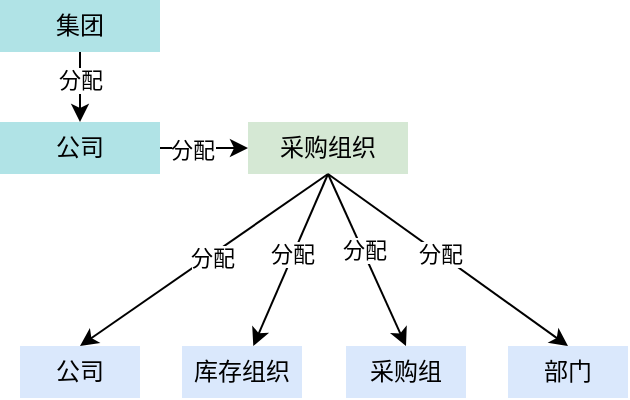 <mxfile version="25.0.3">
  <diagram id="C5RBs43oDa-KdzZeNtuy" name="Page-1">
    <mxGraphModel dx="1062" dy="522" grid="0" gridSize="10" guides="1" tooltips="1" connect="1" arrows="1" fold="1" page="1" pageScale="1" pageWidth="827" pageHeight="1169" math="0" shadow="0">
      <root>
        <mxCell id="WIyWlLk6GJQsqaUBKTNV-0" />
        <mxCell id="WIyWlLk6GJQsqaUBKTNV-1" parent="WIyWlLk6GJQsqaUBKTNV-0" />
        <mxCell id="qaZG7rHjtLjeQCTYETwO-7" value="" style="rounded=0;orthogonalLoop=1;jettySize=auto;html=1;exitX=0.5;exitY=1;exitDx=0;exitDy=0;" edge="1" parent="WIyWlLk6GJQsqaUBKTNV-1" source="qaZG7rHjtLjeQCTYETwO-0" target="qaZG7rHjtLjeQCTYETwO-2">
          <mxGeometry relative="1" as="geometry" />
        </mxCell>
        <mxCell id="qaZG7rHjtLjeQCTYETwO-19" value="分配" style="edgeLabel;html=1;align=center;verticalAlign=middle;resizable=0;points=[];" vertex="1" connectable="0" parent="qaZG7rHjtLjeQCTYETwO-7">
          <mxGeometry x="0.105" relative="1" as="geometry">
            <mxPoint x="2" y="-8" as="offset" />
          </mxGeometry>
        </mxCell>
        <mxCell id="qaZG7rHjtLjeQCTYETwO-0" value="采购组织" style="rounded=0;whiteSpace=wrap;html=1;verticalAlign=middle;fillColor=#d5e8d4;strokeColor=none;" vertex="1" parent="WIyWlLk6GJQsqaUBKTNV-1">
          <mxGeometry x="460" y="620" width="80" height="26" as="geometry" />
        </mxCell>
        <mxCell id="qaZG7rHjtLjeQCTYETwO-1" value="公司" style="rounded=0;whiteSpace=wrap;html=1;verticalAlign=middle;fillColor=#dae8fc;strokeColor=none;flipH=1;" vertex="1" parent="WIyWlLk6GJQsqaUBKTNV-1">
          <mxGeometry x="346" y="732" width="60" height="26" as="geometry" />
        </mxCell>
        <mxCell id="qaZG7rHjtLjeQCTYETwO-2" value="库存组织" style="rounded=0;whiteSpace=wrap;html=1;verticalAlign=middle;fillColor=#dae8fc;strokeColor=none;flipH=1;" vertex="1" parent="WIyWlLk6GJQsqaUBKTNV-1">
          <mxGeometry x="427" y="732" width="60" height="26" as="geometry" />
        </mxCell>
        <mxCell id="qaZG7rHjtLjeQCTYETwO-3" value="部门" style="rounded=0;whiteSpace=wrap;html=1;verticalAlign=middle;fillColor=#dae8fc;strokeColor=none;flipH=1;" vertex="1" parent="WIyWlLk6GJQsqaUBKTNV-1">
          <mxGeometry x="590" y="732" width="60" height="26" as="geometry" />
        </mxCell>
        <mxCell id="qaZG7rHjtLjeQCTYETwO-14" value="" style="edgeStyle=orthogonalEdgeStyle;rounded=0;orthogonalLoop=1;jettySize=auto;html=1;" edge="1" parent="WIyWlLk6GJQsqaUBKTNV-1" source="qaZG7rHjtLjeQCTYETwO-4" target="qaZG7rHjtLjeQCTYETwO-10">
          <mxGeometry relative="1" as="geometry" />
        </mxCell>
        <mxCell id="qaZG7rHjtLjeQCTYETwO-22" value="分配" style="edgeLabel;html=1;align=center;verticalAlign=middle;resizable=0;points=[];" vertex="1" connectable="0" parent="qaZG7rHjtLjeQCTYETwO-14">
          <mxGeometry x="-0.39" relative="1" as="geometry">
            <mxPoint as="offset" />
          </mxGeometry>
        </mxCell>
        <mxCell id="qaZG7rHjtLjeQCTYETwO-4" value="集团" style="rounded=0;whiteSpace=wrap;html=1;verticalAlign=middle;fillColor=#b0e3e6;strokeColor=none;" vertex="1" parent="WIyWlLk6GJQsqaUBKTNV-1">
          <mxGeometry x="336" y="559" width="80" height="26" as="geometry" />
        </mxCell>
        <mxCell id="qaZG7rHjtLjeQCTYETwO-8" value="" style="rounded=0;orthogonalLoop=1;jettySize=auto;html=1;exitX=0.5;exitY=1;exitDx=0;exitDy=0;entryX=0.5;entryY=0;entryDx=0;entryDy=0;" edge="1" parent="WIyWlLk6GJQsqaUBKTNV-1" source="qaZG7rHjtLjeQCTYETwO-0" target="qaZG7rHjtLjeQCTYETwO-3">
          <mxGeometry relative="1" as="geometry">
            <mxPoint x="500" y="652" as="sourcePoint" />
            <mxPoint x="510" y="742" as="targetPoint" />
          </mxGeometry>
        </mxCell>
        <mxCell id="qaZG7rHjtLjeQCTYETwO-21" value="分配" style="edgeLabel;html=1;align=center;verticalAlign=middle;resizable=0;points=[];" vertex="1" connectable="0" parent="qaZG7rHjtLjeQCTYETwO-8">
          <mxGeometry x="-0.127" relative="1" as="geometry">
            <mxPoint x="3" y="2" as="offset" />
          </mxGeometry>
        </mxCell>
        <mxCell id="qaZG7rHjtLjeQCTYETwO-9" value="" style="rounded=0;orthogonalLoop=1;jettySize=auto;html=1;exitX=0.5;exitY=1;exitDx=0;exitDy=0;entryX=0.5;entryY=0;entryDx=0;entryDy=0;" edge="1" parent="WIyWlLk6GJQsqaUBKTNV-1" source="qaZG7rHjtLjeQCTYETwO-0" target="qaZG7rHjtLjeQCTYETwO-1">
          <mxGeometry relative="1" as="geometry">
            <mxPoint x="510" y="656" as="sourcePoint" />
            <mxPoint x="630" y="742" as="targetPoint" />
          </mxGeometry>
        </mxCell>
        <mxCell id="qaZG7rHjtLjeQCTYETwO-18" value="分配" style="edgeLabel;html=1;align=center;verticalAlign=middle;resizable=0;points=[];" vertex="1" connectable="0" parent="qaZG7rHjtLjeQCTYETwO-9">
          <mxGeometry x="-0.079" y="-2" relative="1" as="geometry">
            <mxPoint y="4" as="offset" />
          </mxGeometry>
        </mxCell>
        <mxCell id="qaZG7rHjtLjeQCTYETwO-15" value="" style="edgeStyle=orthogonalEdgeStyle;rounded=0;orthogonalLoop=1;jettySize=auto;html=1;" edge="1" parent="WIyWlLk6GJQsqaUBKTNV-1" source="qaZG7rHjtLjeQCTYETwO-10" target="qaZG7rHjtLjeQCTYETwO-0">
          <mxGeometry relative="1" as="geometry" />
        </mxCell>
        <mxCell id="qaZG7rHjtLjeQCTYETwO-23" value="分配" style="edgeLabel;html=1;align=center;verticalAlign=middle;resizable=0;points=[];" vertex="1" connectable="0" parent="qaZG7rHjtLjeQCTYETwO-15">
          <mxGeometry x="-0.269" y="-1" relative="1" as="geometry">
            <mxPoint as="offset" />
          </mxGeometry>
        </mxCell>
        <mxCell id="qaZG7rHjtLjeQCTYETwO-10" value="公司" style="rounded=0;whiteSpace=wrap;html=1;verticalAlign=middle;fillColor=#b0e3e6;strokeColor=none;" vertex="1" parent="WIyWlLk6GJQsqaUBKTNV-1">
          <mxGeometry x="336" y="620" width="80" height="26" as="geometry" />
        </mxCell>
        <mxCell id="qaZG7rHjtLjeQCTYETwO-16" value="采购组" style="rounded=0;whiteSpace=wrap;html=1;verticalAlign=middle;fillColor=#dae8fc;strokeColor=none;flipH=1;" vertex="1" parent="WIyWlLk6GJQsqaUBKTNV-1">
          <mxGeometry x="509" y="732" width="60" height="26" as="geometry" />
        </mxCell>
        <mxCell id="qaZG7rHjtLjeQCTYETwO-17" value="" style="rounded=0;orthogonalLoop=1;jettySize=auto;html=1;exitX=0.5;exitY=1;exitDx=0;exitDy=0;entryX=0.5;entryY=0;entryDx=0;entryDy=0;" edge="1" parent="WIyWlLk6GJQsqaUBKTNV-1" source="qaZG7rHjtLjeQCTYETwO-0" target="qaZG7rHjtLjeQCTYETwO-16">
          <mxGeometry relative="1" as="geometry">
            <mxPoint x="505" y="656" as="sourcePoint" />
            <mxPoint x="475" y="742" as="targetPoint" />
          </mxGeometry>
        </mxCell>
        <mxCell id="qaZG7rHjtLjeQCTYETwO-20" value="分配" style="edgeLabel;html=1;align=center;verticalAlign=middle;resizable=0;points=[];" vertex="1" connectable="0" parent="qaZG7rHjtLjeQCTYETwO-17">
          <mxGeometry x="-0.207" y="-2" relative="1" as="geometry">
            <mxPoint x="4" y="3" as="offset" />
          </mxGeometry>
        </mxCell>
      </root>
    </mxGraphModel>
  </diagram>
</mxfile>
